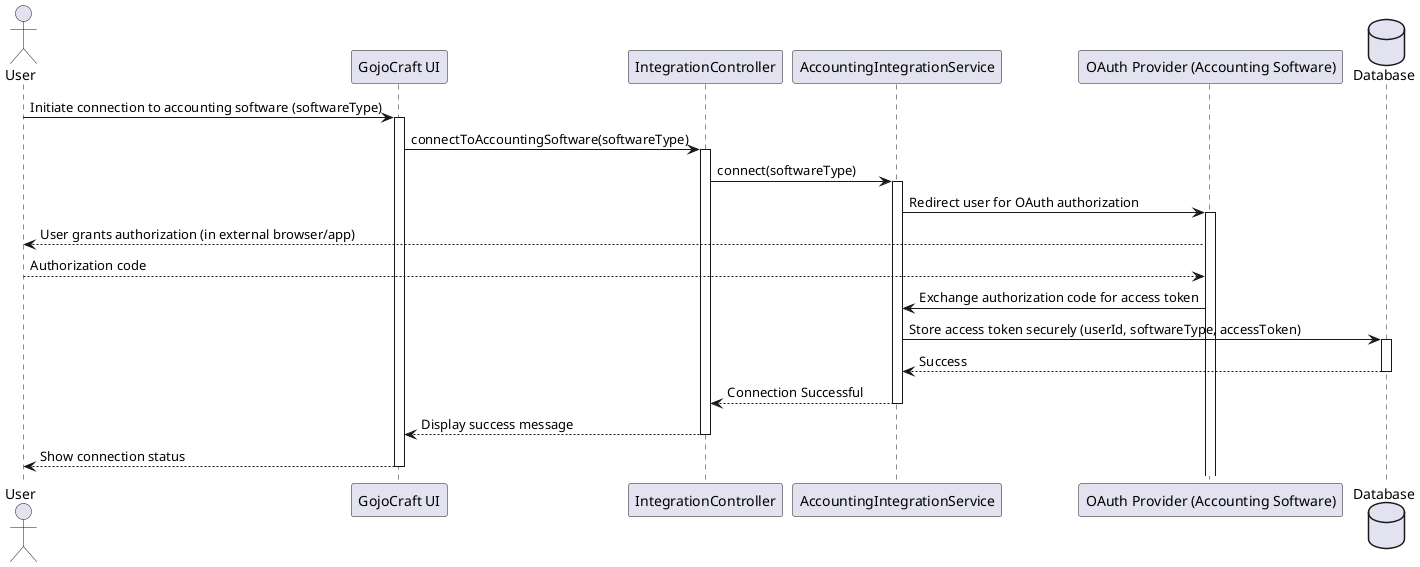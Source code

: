 @startuml
actor User as U
participant "GojoCraft UI" as UI
participant "IntegrationController" as IC
participant "AccountingIntegrationService" as AIS
participant "OAuth Provider (Accounting Software)" as OAuth
database Database

U -> UI: Initiate connection to accounting software (softwareType)
activate UI
UI -> IC: connectToAccountingSoftware(softwareType)
activate IC
IC -> AIS: connect(softwareType)
activate AIS
AIS -> OAuth: Redirect user for OAuth authorization
activate OAuth
OAuth --> U: User grants authorization (in external browser/app)
U --> OAuth: Authorization code
OAuth -> AIS: Exchange authorization code for access token
AIS -> Database: Store access token securely (userId, softwareType, accessToken)
activate Database
Database --> AIS: Success
deactivate Database
AIS --> IC: Connection Successful
deactivate AIS
IC --> UI: Display success message
deactivate IC
UI --> U: Show connection status
deactivate UI

@enduml